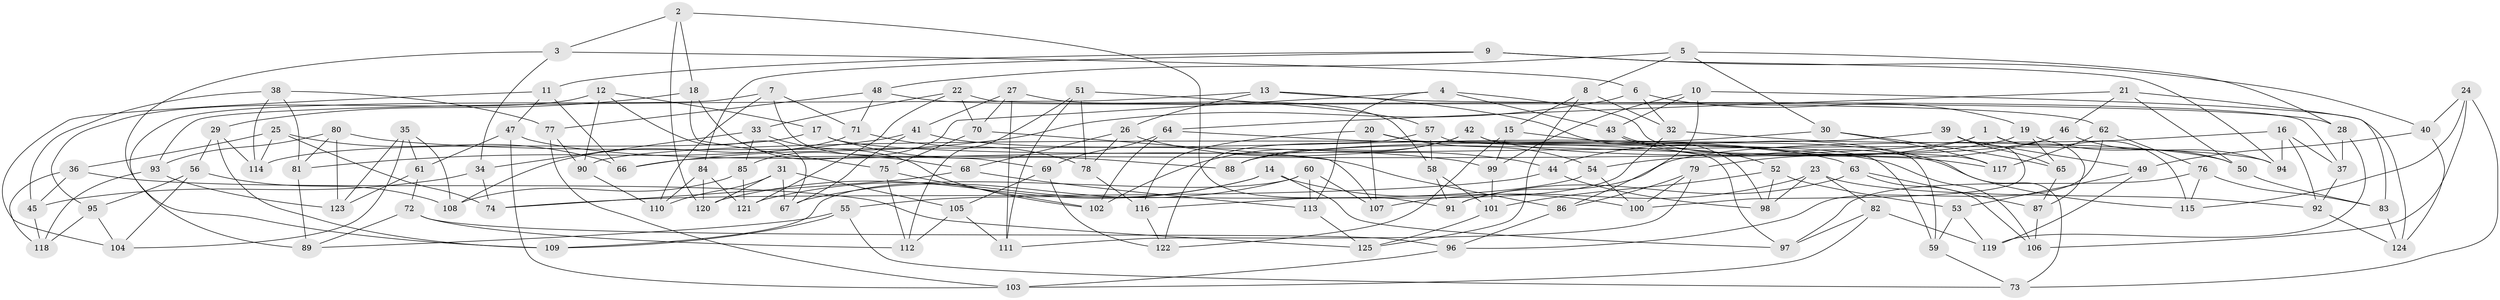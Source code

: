 // coarse degree distribution, {7: 0.12, 8: 0.1, 16: 0.02, 6: 0.18, 13: 0.02, 11: 0.02, 5: 0.06, 10: 0.12, 9: 0.02, 4: 0.26, 3: 0.08}
// Generated by graph-tools (version 1.1) at 2025/20/03/04/25 18:20:38]
// undirected, 125 vertices, 250 edges
graph export_dot {
graph [start="1"]
  node [color=gray90,style=filled];
  1;
  2;
  3;
  4;
  5;
  6;
  7;
  8;
  9;
  10;
  11;
  12;
  13;
  14;
  15;
  16;
  17;
  18;
  19;
  20;
  21;
  22;
  23;
  24;
  25;
  26;
  27;
  28;
  29;
  30;
  31;
  32;
  33;
  34;
  35;
  36;
  37;
  38;
  39;
  40;
  41;
  42;
  43;
  44;
  45;
  46;
  47;
  48;
  49;
  50;
  51;
  52;
  53;
  54;
  55;
  56;
  57;
  58;
  59;
  60;
  61;
  62;
  63;
  64;
  65;
  66;
  67;
  68;
  69;
  70;
  71;
  72;
  73;
  74;
  75;
  76;
  77;
  78;
  79;
  80;
  81;
  82;
  83;
  84;
  85;
  86;
  87;
  88;
  89;
  90;
  91;
  92;
  93;
  94;
  95;
  96;
  97;
  98;
  99;
  100;
  101;
  102;
  103;
  104;
  105;
  106;
  107;
  108;
  109;
  110;
  111;
  112;
  113;
  114;
  115;
  116;
  117;
  118;
  119;
  120;
  121;
  122;
  123;
  124;
  125;
  1 -- 44;
  1 -- 87;
  1 -- 115;
  1 -- 66;
  2 -- 3;
  2 -- 120;
  2 -- 18;
  2 -- 91;
  3 -- 6;
  3 -- 109;
  3 -- 34;
  4 -- 85;
  4 -- 113;
  4 -- 117;
  4 -- 43;
  5 -- 8;
  5 -- 48;
  5 -- 30;
  5 -- 28;
  6 -- 66;
  6 -- 32;
  6 -- 19;
  7 -- 69;
  7 -- 89;
  7 -- 71;
  7 -- 110;
  8 -- 125;
  8 -- 32;
  8 -- 15;
  9 -- 11;
  9 -- 94;
  9 -- 40;
  9 -- 84;
  10 -- 99;
  10 -- 86;
  10 -- 43;
  10 -- 124;
  11 -- 66;
  11 -- 47;
  11 -- 104;
  12 -- 17;
  12 -- 90;
  12 -- 95;
  12 -- 67;
  13 -- 93;
  13 -- 98;
  13 -- 28;
  13 -- 26;
  14 -- 120;
  14 -- 121;
  14 -- 100;
  14 -- 97;
  15 -- 99;
  15 -- 122;
  15 -- 115;
  16 -- 37;
  16 -- 92;
  16 -- 91;
  16 -- 94;
  17 -- 88;
  17 -- 94;
  17 -- 114;
  18 -- 68;
  18 -- 75;
  18 -- 29;
  19 -- 88;
  19 -- 50;
  19 -- 65;
  20 -- 54;
  20 -- 107;
  20 -- 97;
  20 -- 116;
  21 -- 50;
  21 -- 46;
  21 -- 64;
  21 -- 83;
  22 -- 33;
  22 -- 121;
  22 -- 37;
  22 -- 70;
  23 -- 92;
  23 -- 82;
  23 -- 98;
  23 -- 107;
  24 -- 40;
  24 -- 115;
  24 -- 73;
  24 -- 106;
  25 -- 36;
  25 -- 66;
  25 -- 114;
  25 -- 74;
  26 -- 44;
  26 -- 78;
  26 -- 68;
  27 -- 58;
  27 -- 111;
  27 -- 41;
  27 -- 70;
  28 -- 119;
  28 -- 37;
  29 -- 114;
  29 -- 109;
  29 -- 56;
  30 -- 117;
  30 -- 65;
  30 -- 88;
  31 -- 105;
  31 -- 67;
  31 -- 120;
  31 -- 110;
  32 -- 50;
  32 -- 116;
  33 -- 102;
  33 -- 34;
  33 -- 85;
  34 -- 45;
  34 -- 74;
  35 -- 104;
  35 -- 61;
  35 -- 108;
  35 -- 123;
  36 -- 125;
  36 -- 118;
  36 -- 45;
  37 -- 92;
  38 -- 45;
  38 -- 114;
  38 -- 81;
  38 -- 77;
  39 -- 49;
  39 -- 90;
  39 -- 65;
  39 -- 100;
  40 -- 49;
  40 -- 124;
  41 -- 67;
  41 -- 81;
  41 -- 63;
  42 -- 102;
  42 -- 59;
  42 -- 88;
  42 -- 117;
  43 -- 52;
  43 -- 73;
  44 -- 74;
  44 -- 98;
  45 -- 118;
  46 -- 79;
  46 -- 54;
  46 -- 94;
  47 -- 103;
  47 -- 61;
  47 -- 86;
  48 -- 77;
  48 -- 62;
  48 -- 71;
  49 -- 119;
  49 -- 53;
  50 -- 83;
  51 -- 57;
  51 -- 111;
  51 -- 112;
  51 -- 78;
  52 -- 101;
  52 -- 98;
  52 -- 53;
  53 -- 59;
  53 -- 119;
  54 -- 100;
  54 -- 55;
  55 -- 73;
  55 -- 109;
  55 -- 89;
  56 -- 95;
  56 -- 104;
  56 -- 108;
  57 -- 122;
  57 -- 59;
  57 -- 58;
  58 -- 91;
  58 -- 101;
  59 -- 73;
  60 -- 113;
  60 -- 109;
  60 -- 107;
  60 -- 67;
  61 -- 123;
  61 -- 72;
  62 -- 117;
  62 -- 76;
  62 -- 96;
  63 -- 91;
  63 -- 87;
  63 -- 106;
  64 -- 102;
  64 -- 106;
  64 -- 69;
  65 -- 87;
  68 -- 113;
  68 -- 74;
  69 -- 122;
  69 -- 105;
  70 -- 75;
  70 -- 107;
  71 -- 108;
  71 -- 78;
  72 -- 96;
  72 -- 89;
  72 -- 112;
  75 -- 112;
  75 -- 102;
  76 -- 97;
  76 -- 115;
  76 -- 83;
  77 -- 90;
  77 -- 103;
  78 -- 116;
  79 -- 86;
  79 -- 100;
  79 -- 111;
  80 -- 93;
  80 -- 81;
  80 -- 99;
  80 -- 123;
  81 -- 89;
  82 -- 97;
  82 -- 119;
  82 -- 103;
  83 -- 124;
  84 -- 121;
  84 -- 110;
  84 -- 120;
  85 -- 121;
  85 -- 108;
  86 -- 96;
  87 -- 106;
  90 -- 110;
  92 -- 124;
  93 -- 118;
  93 -- 123;
  95 -- 104;
  95 -- 118;
  96 -- 103;
  99 -- 101;
  101 -- 125;
  105 -- 112;
  105 -- 111;
  113 -- 125;
  116 -- 122;
}
